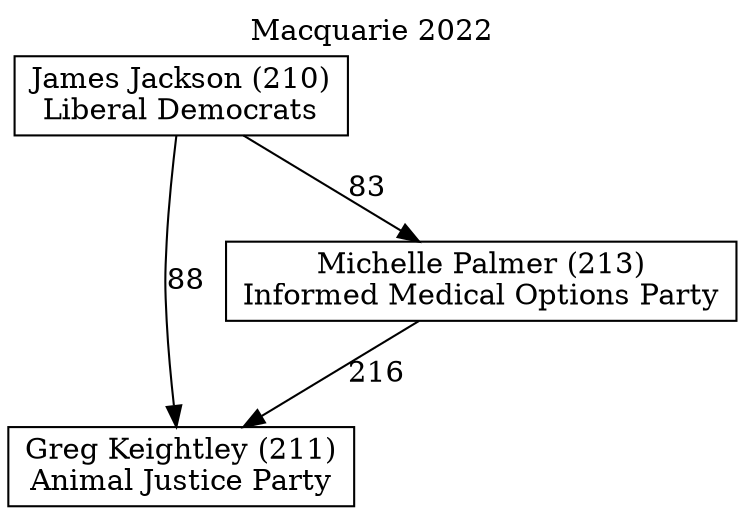// House preference flow
digraph "Greg Keightley (211)_Macquarie_2022" {
	graph [label="Macquarie 2022" labelloc=t mclimit=10]
	node [shape=box]
	"James Jackson (210)" [label="James Jackson (210)
Liberal Democrats"]
	"Greg Keightley (211)" [label="Greg Keightley (211)
Animal Justice Party"]
	"Michelle Palmer (213)" [label="Michelle Palmer (213)
Informed Medical Options Party"]
	"James Jackson (210)" -> "Michelle Palmer (213)" [label=83]
	"James Jackson (210)" -> "Greg Keightley (211)" [label=88]
	"Michelle Palmer (213)" -> "Greg Keightley (211)" [label=216]
}
